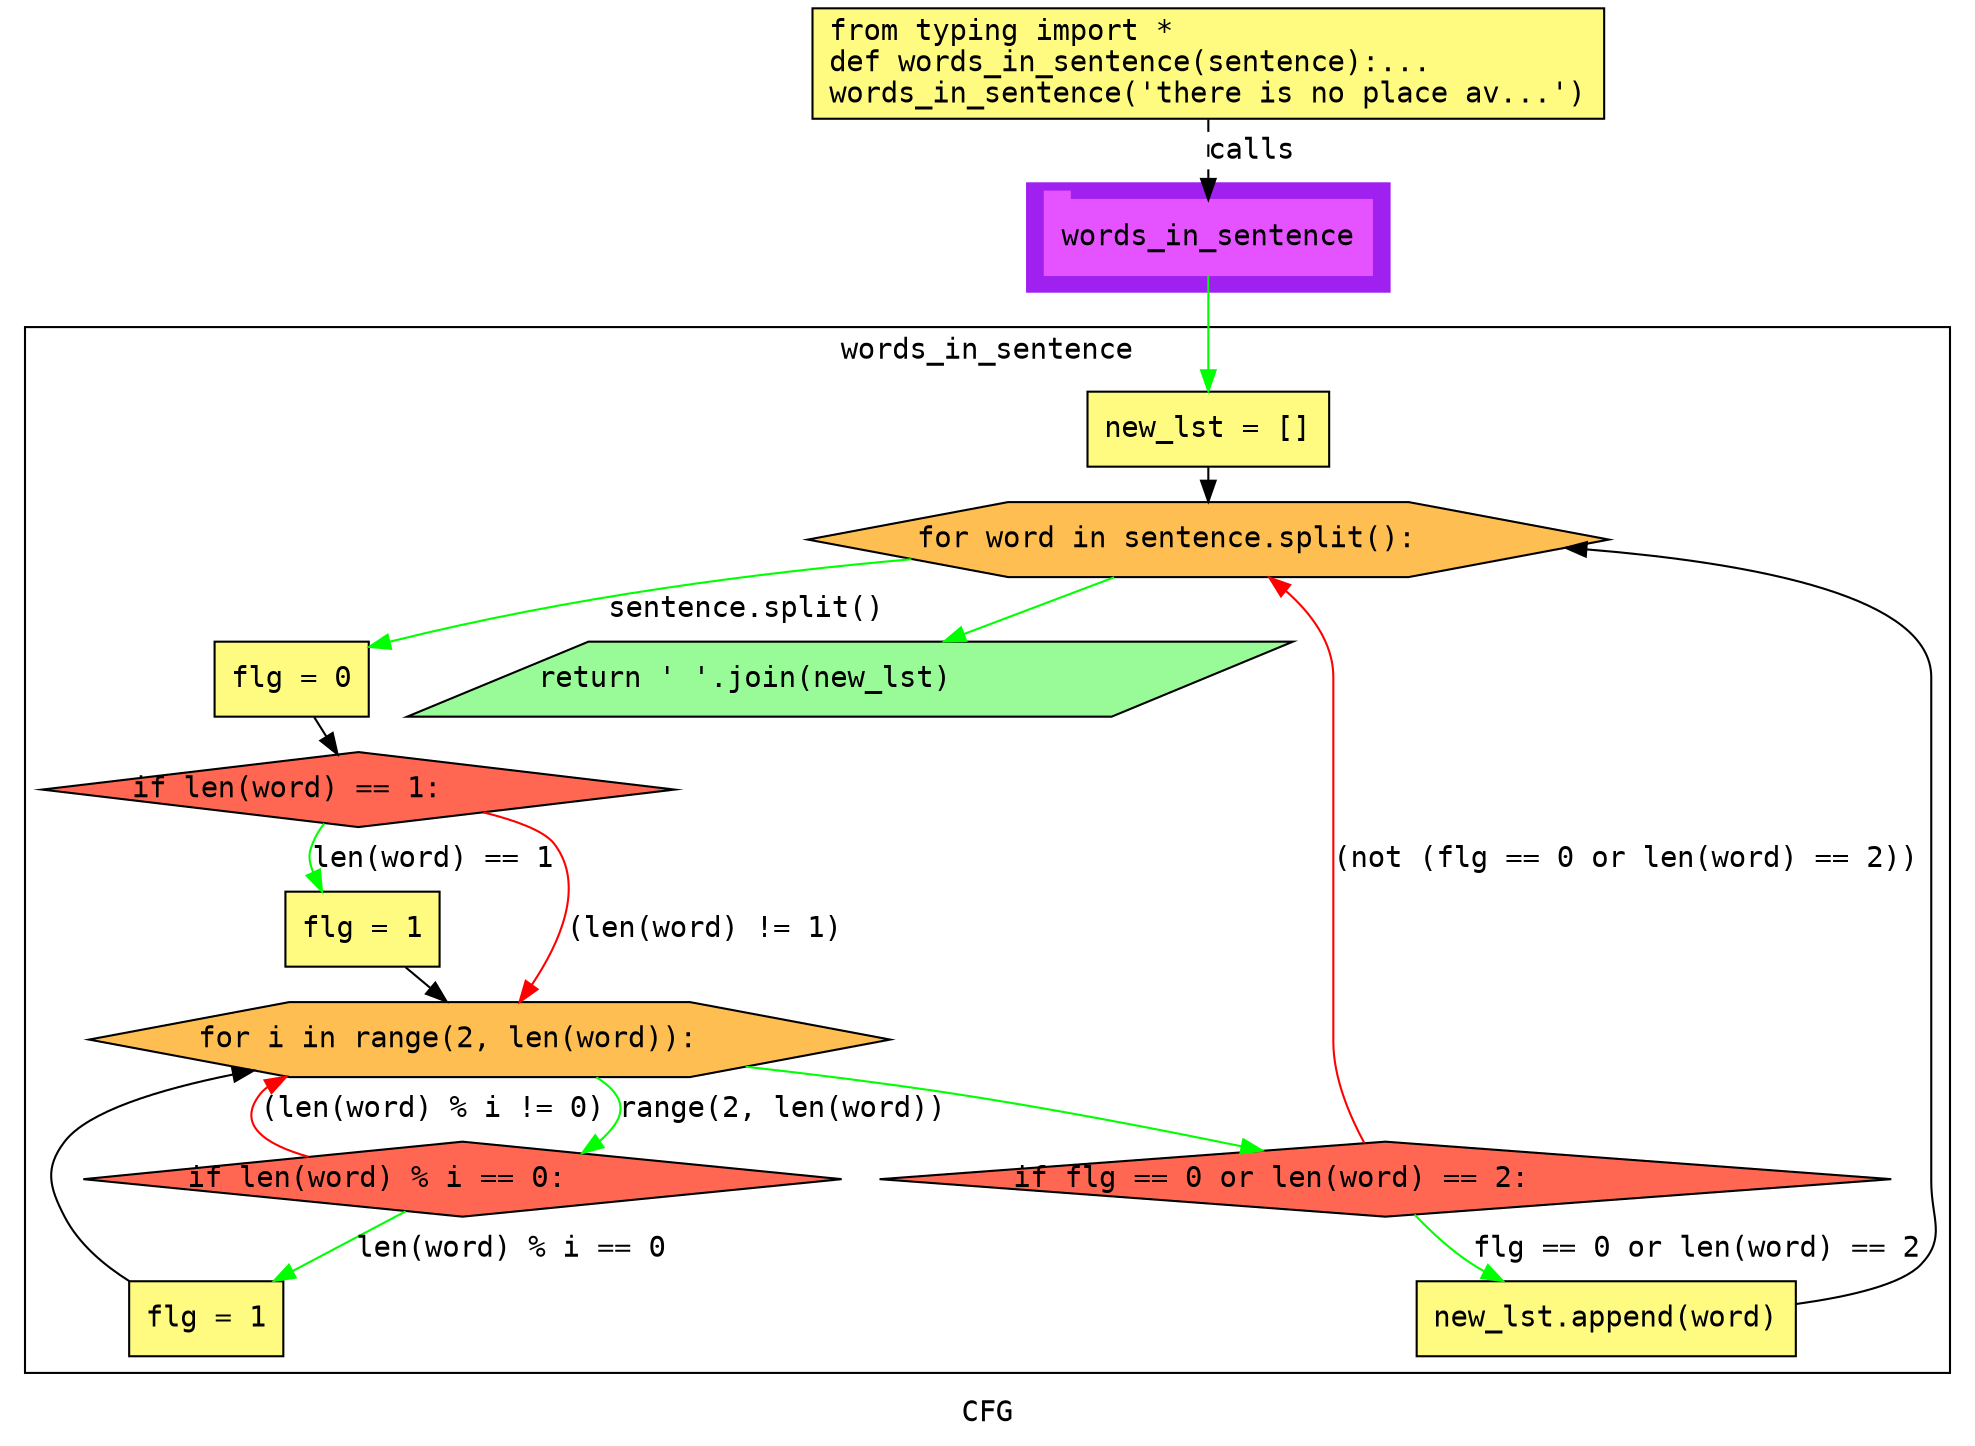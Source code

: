digraph cluster378CFG {
	graph [bb="0,0,940,686",
		compound=True,
		fontname="DejaVu Sans Mono",
		label=CFG,
		lheight=0.21,
		lp="470,11.5",
		lwidth=0.35,
		pack=False,
		rankdir=TB,
		ranksep=0.02
	];
	node [fontname="DejaVu Sans Mono",
		label="\N"
	];
	edge [fontname="DejaVu Sans Mono"];
	subgraph cluster_1 {
		graph [bb="491,550,665,602",
			color=purple,
			compound=true,
			fontname="DejaVu Sans Mono",
			label="",
			rankdir=TB,
			ranksep=0.02,
			shape=tab,
			style=filled
		];
		node [fontname="DejaVu Sans Mono"];
		edge [fontname="DejaVu Sans Mono"];
		24	[color="#E552FF",
			height=0.5,
			label=words_in_sentence,
			linenum="[17]",
			pos="578,576",
			shape=tab,
			style=filled,
			width=2.1806];
	}
	subgraph cluster2words_in_sentence {
		graph [bb="8,31,932,533",
			compound=True,
			fontname="DejaVu Sans Mono",
			label=words_in_sentence,
			lheight=0.21,
			lp="470,521.5",
			lwidth=1.96,
			pack=False,
			rankdir=TB,
			ranksep=0.02
		];
		node [fontname="DejaVu Sans Mono"];
		edge [fontname="DejaVu Sans Mono"];
		subgraph cluster_4 {
			graph [color=purple,
				compound=true,
				fontname="DejaVu Sans Mono",
				label="",
				rankdir=TB,
				ranksep=0.02,
				shape=tab,
				style=filled
			];
			node [fontname="DejaVu Sans Mono"];
			edge [fontname="DejaVu Sans Mono"];
		}
		subgraph cluster_8 {
			graph [color=purple,
				compound=true,
				fontname="DejaVu Sans Mono",
				label="",
				rankdir=TB,
				ranksep=0.02,
				shape=tab,
				style=filled
			];
			node [fontname="DejaVu Sans Mono"];
			edge [fontname="DejaVu Sans Mono"];
		}
		subgraph cluster_11 {
			graph [color=purple,
				compound=true,
				fontname="DejaVu Sans Mono",
				label="",
				rankdir=TB,
				ranksep=0.02,
				shape=tab,
				style=filled
			];
			node [fontname="DejaVu Sans Mono"];
			edge [fontname="DejaVu Sans Mono"];
		}
		subgraph cluster_14 {
			graph [color=purple,
				compound=true,
				fontname="DejaVu Sans Mono",
				label="",
				rankdir=TB,
				ranksep=0.02,
				shape=tab,
				style=filled
			];
			node [fontname="DejaVu Sans Mono"];
			edge [fontname="DejaVu Sans Mono"];
		}
		subgraph cluster_19 {
			graph [color=purple,
				compound=true,
				fontname="DejaVu Sans Mono",
				label="",
				rankdir=TB,
				ranksep=0.02,
				shape=tab,
				style=filled
			];
			node [fontname="DejaVu Sans Mono"];
			edge [fontname="DejaVu Sans Mono"];
		}
		3	[fillcolor="#FFFB81",
			height=0.5,
			label="new_lst = []\l",
			linenum="[5]",
			pos="578,484",
			shape=rectangle,
			style="filled,solid",
			width=1.6111];
		4	[fillcolor="#FFBE52",
			height=0.5,
			label="for word in sentence.split():\l",
			linenum="[6]",
			pos="578,431",
			shape=hexagon,
			style="filled,solid",
			width=5.3368];
		3 -> 4	[color=black,
			pos="e,578,449.25 578,465.73 578,463.66 578,461.5 578,459.32"];
		6	[fillcolor="#FFFB81",
			height=0.5,
			label="flg = 0\l",
			linenum="[7]",
			pos="152,364",
			shape=rectangle,
			style="filled,solid",
			width=1.0278];
		4 -> 6	[color=green,
			label="sentence.split()",
			lp="366.5,397.5",
			pos="e,189.21,379.45 438.27,421.09 368.43,414.53 282.79,403.3 198.9,381.96"];
		7	[fillcolor="#98fb98",
			height=0.5,
			label="return ' '.join(new_lst)\l",
			linenum="[15]",
			pos="412,364",
			shape=parallelogram,
			style="filled,solid",
			width=5.6912];
		4 -> 7	[color=green,
			pos="e,455.61,382.08 534.39,412.92 513.12,404.6 487.36,394.51 464.98,385.74"];
		8	[fillcolor="#FF6752",
			height=0.5,
			label="if len(word) == 1:\l",
			linenum="[8]",
			pos="168,311",
			shape=diamond,
			style="filled,solid",
			width=4.2128];
		6 -> 8	[color=black,
			pos="e,162.81,328.56 157.42,345.73 158.18,343.31 158.97,340.77 159.77,338.22"];
		10	[fillcolor="#FFFB81",
			height=0.5,
			label="flg = 1\l",
			linenum="[9]",
			pos="170,244",
			shape=rectangle,
			style="filled,solid",
			width=1.0278];
		8 -> 10	[color=green,
			label="len(word) == 1",
			lp="204,277.5",
			pos="e,150.57,262.09 151.64,294.75 149.33,291.76 147.31,288.46 146,285 144.27,280.42 143.74,277.81 146.37,271.17"];
		11	[fillcolor="#FFBE52",
			height=0.5,
			label="for i in range(2, len(word)):\l",
			linenum="[10]",
			pos="231,191",
			shape=hexagon,
			style="filled,solid",
			width=5.3368];
		8 -> 11	[color=red,
			label="(len(word) != 1)",
			lp="334.5,244",
			pos="e,245.38,209.02 227.98,300.07 243.5,296.23 257.21,291.23 262,285 277.27,265.14 264.73,237.36 251.31,217.35"];
		10 -> 11	[color=black,
			pos="e,210.37,209.25 190.65,225.73 194.43,222.58 198.43,219.23 202.39,215.92"];
		14	[fillcolor="#FF6752",
			height=0.5,
			label="if len(word) % i == 0:\l",
			linenum="[11]",
			pos="218,124",
			shape=diamond,
			style="filled,solid",
			width=5.0554];
		11 -> 14	[color=green,
			label="range(2, len(word))",
			lp="371.5,157.5",
			pos="e,275.47,136.53 282.23,172.92 292.08,166.83 297.55,159.17 291,150 288.98,147.17 286.61,144.65 283.99,142.42"];
		15	[fillcolor="#FF6752",
			height=0.5,
			label="if flg == 0 or len(word) == 2:\l",
			linenum="[13]",
			pos="661,124",
			shape=diamond,
			style="filled,solid",
			width=6.7405];
		11 -> 15	[color=green,
			pos="e,601.88,137.72 353.92,177.99 386.52,174.32 421.65,169.93 454,165 500.2,157.96 551.81,147.99 591.94,139.77"];
		14 -> 11	[color=red,
			label="(len(word) % i != 0)",
			lp="208,157.5",
			pos="e,136.97,172.97 147.72,135.06 127.39,141.02 113.44,150.39 125,165 125.81,166.02 126.83,167 128.05,167.95"];
		17	[fillcolor="#FFFB81",
			height=0.5,
			label="flg = 1\l",
			linenum="[12]",
			pos="95,57",
			shape=rectangle,
			style="filled,solid",
			width=1.0278];
		14 -> 17	[color=green,
			label="len(word) % i == 0",
			lp="241.5,90.5",
			pos="e,127.46,75.152 190.7,108.57 174.79,100.17 154.4,89.391 136.53,79.949"];
		17 -> 11	[color=black,
			pos="e,117.91,176.1 58.145,75.004 45.954,82.635 33.781,92.913 27,106 19.639,120.21 17.203,129.35 27,142 38.094,156.33 71.435,166.77 108.03,\
174.18"];
		15 -> 4	[color=red,
			label="(not (flg == 0 or len(word) == 2))",
			lp="776.5,277.5",
			pos="e,605.98,412.81 650.83,141.44 643.91,154.2 636,172.59 636,190 636,365 636,365 636,365 636,381.25 625.78,395.31 613.92,406.16"];
		19	[fillcolor="#FFFB81",
			height=0.5,
			label="new_lst.append(word)\l",
			linenum="[14]",
			pos="767,57",
			shape=rectangle,
			style="filled,solid",
			width=2.5278];
		15 -> 19	[color=green,
			label="flg == 0 or len(word) == 2",
			lp="810.5,90.5",
			pos="e,717.47,75.081 674.96,107.02 682.61,98.989 692.64,89.595 703,83 704.7,81.919 706.45,80.872 708.24,79.86"];
		19 -> 4	[color=black,
			pos="e,748.48,426.91 858.25,64.086 884.73,67.748 908.98,73.612 918,83 930.41,95.918 923,105.08 923,123 923,365 923,365 923,365 923,402.78 \
842.11,419.21 758.66,426.11"];
	}
	1	[fillcolor="#FFFB81",
		height=0.73611,
		label="from typing import *\ldef words_in_sentence(sentence):...\lwords_in_sentence('there is no place av...')\l",
		linenum="[1]",
		pos="578,659.5",
		shape=rectangle,
		style="filled,solid",
		width=5.2778];
	1 -> 24	[label=calls,
		lp="599,617.5",
		pos="e,578,594.13 578,632.71 578,623.66 578,613.47 578,604.3",
		style=dashed];
	24 -> 3	[color=green,
		pos="e,578,502.3 578,557.65 578,544.82 578,527.11 578,512.38"];
}
